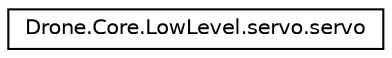 digraph "Graphical Class Hierarchy"
{
  edge [fontname="Helvetica",fontsize="10",labelfontname="Helvetica",labelfontsize="10"];
  node [fontname="Helvetica",fontsize="10",shape=record];
  rankdir="LR";
  Node1 [label="Drone.Core.LowLevel.servo.servo",height=0.2,width=0.4,color="black", fillcolor="white", style="filled",URL="$d8/d4d/class_drone_1_1_core_1_1_low_level_1_1servo_1_1servo.html"];
}
